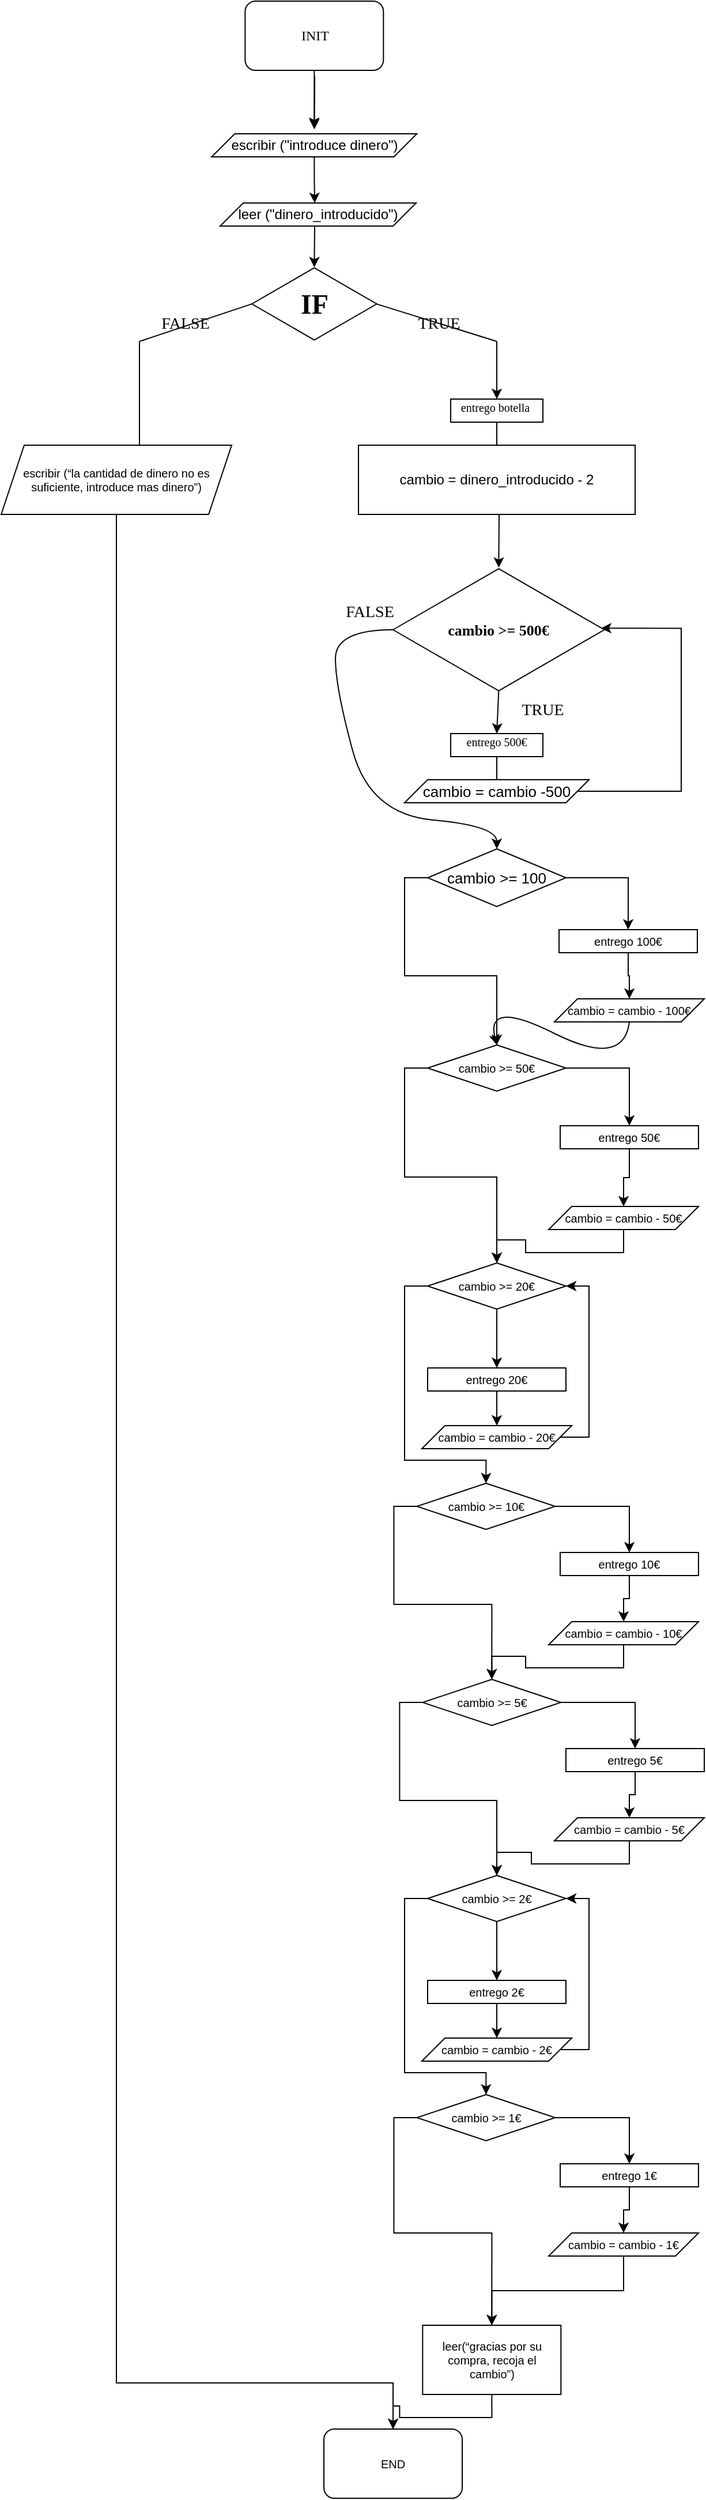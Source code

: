 <mxfile version="20.3.3" type="github">
  <diagram id="o6WNAX1b9HJJHdQuT0hi" name="Página-1">
    <mxGraphModel dx="4948" dy="2284" grid="1" gridSize="10" guides="1" tooltips="1" connect="1" arrows="1" fold="1" page="1" pageScale="1" pageWidth="827" pageHeight="1169" math="0" shadow="0">
      <root>
        <mxCell id="0" />
        <mxCell id="1" parent="0" />
        <mxCell id="IVE4Xu68-3kAGaMcvnML-36" value="" style="endArrow=classic;html=1;rounded=0;fontFamily=Comic Sans MS;fontSize=14;entryX=0.5;entryY=0.011;entryDx=0;entryDy=0;entryPerimeter=0;" parent="1" edge="1">
          <mxGeometry width="50" height="50" relative="1" as="geometry">
            <mxPoint x="381" y="125" as="sourcePoint" />
            <mxPoint x="380.665" y="171.21" as="targetPoint" />
          </mxGeometry>
        </mxCell>
        <mxCell id="IVE4Xu68-3kAGaMcvnML-25" value="" style="rounded=1;whiteSpace=wrap;html=1;strokeWidth=1;fontFamily=Comic Sans MS;fontStyle=1;labelBackgroundColor=#B266FF;gradientColor=none;" parent="1" vertex="1">
          <mxGeometry x="320.66" y="60" width="120" height="60" as="geometry" />
        </mxCell>
        <mxCell id="IVE4Xu68-3kAGaMcvnML-26" value="INIT" style="text;html=1;resizable=0;autosize=1;align=center;verticalAlign=middle;points=[];fillColor=none;strokeColor=none;rounded=0;labelBackgroundColor=none;strokeWidth=1;fontFamily=Comic Sans MS;" parent="1" vertex="1">
          <mxGeometry x="355.66" y="75" width="50" height="30" as="geometry" />
        </mxCell>
        <mxCell id="IVE4Xu68-3kAGaMcvnML-27" value="" style="endArrow=classic;html=1;rounded=0;fontFamily=Comic Sans MS;exitX=0.5;exitY=1;exitDx=0;exitDy=0;" parent="1" source="IVE4Xu68-3kAGaMcvnML-25" edge="1">
          <mxGeometry width="50" height="50" relative="1" as="geometry">
            <mxPoint x="310.66" y="140" as="sourcePoint" />
            <mxPoint x="380.66" y="170" as="targetPoint" />
          </mxGeometry>
        </mxCell>
        <mxCell id="mDKdihSyMUJzPT5FfRHo-2" style="edgeStyle=orthogonalEdgeStyle;rounded=0;orthogonalLoop=1;jettySize=auto;html=1;exitX=0.5;exitY=1;exitDx=0;exitDy=0;" edge="1" parent="1" source="mDKdihSyMUJzPT5FfRHo-1">
          <mxGeometry relative="1" as="geometry">
            <mxPoint x="381" y="235" as="targetPoint" />
          </mxGeometry>
        </mxCell>
        <mxCell id="mDKdihSyMUJzPT5FfRHo-1" value="escribir (&quot;introduce dinero&quot;)" style="shape=parallelogram;perimeter=parallelogramPerimeter;whiteSpace=wrap;html=1;fixedSize=1;" vertex="1" parent="1">
          <mxGeometry x="291.66" y="175" width="178" height="20" as="geometry" />
        </mxCell>
        <mxCell id="mDKdihSyMUJzPT5FfRHo-3" value="leer (&quot;dinero_introducido&quot;)" style="shape=parallelogram;perimeter=parallelogramPerimeter;whiteSpace=wrap;html=1;fixedSize=1;" vertex="1" parent="1">
          <mxGeometry x="299" y="235" width="170" height="20" as="geometry" />
        </mxCell>
        <mxCell id="mDKdihSyMUJzPT5FfRHo-4" value="&lt;h4 style=&quot;font-size: 24px;&quot;&gt;IF&lt;/h4&gt;" style="html=1;whiteSpace=wrap;aspect=fixed;shape=isoRectangle;labelBackgroundColor=none;strokeColor=default;strokeWidth=1;fontFamily=Comic Sans MS;gradientColor=none;" vertex="1" parent="1">
          <mxGeometry x="326.5" y="290" width="108.33" height="65" as="geometry" />
        </mxCell>
        <mxCell id="mDKdihSyMUJzPT5FfRHo-5" value="" style="endArrow=none;html=1;rounded=0;fontFamily=Comic Sans MS;fontSize=24;entryX=0.002;entryY=0.499;entryDx=0;entryDy=0;entryPerimeter=0;" edge="1" target="mDKdihSyMUJzPT5FfRHo-4" parent="1">
          <mxGeometry width="50" height="50" relative="1" as="geometry">
            <mxPoint x="229" y="355" as="sourcePoint" />
            <mxPoint x="289" y="360.0" as="targetPoint" />
          </mxGeometry>
        </mxCell>
        <mxCell id="mDKdihSyMUJzPT5FfRHo-6" value="" style="endArrow=none;html=1;rounded=0;fontFamily=Comic Sans MS;fontSize=24;" edge="1" parent="1">
          <mxGeometry width="50" height="50" relative="1" as="geometry">
            <mxPoint x="229" y="445" as="sourcePoint" />
            <mxPoint x="229" y="355" as="targetPoint" />
          </mxGeometry>
        </mxCell>
        <mxCell id="mDKdihSyMUJzPT5FfRHo-8" value="" style="endArrow=none;html=1;rounded=0;fontFamily=Comic Sans MS;fontSize=24;" edge="1" parent="1">
          <mxGeometry width="50" height="50" relative="1" as="geometry">
            <mxPoint x="539" y="425" as="sourcePoint" />
            <mxPoint x="539" y="445" as="targetPoint" />
          </mxGeometry>
        </mxCell>
        <mxCell id="mDKdihSyMUJzPT5FfRHo-9" value="&lt;font size=&quot;1&quot;&gt;entrego botella&amp;nbsp;&lt;/font&gt;" style="rounded=0;whiteSpace=wrap;html=1;labelBackgroundColor=none;strokeColor=default;strokeWidth=1;fontFamily=Comic Sans MS;fontSize=24;gradientColor=none;verticalAlign=bottom;align=center;" vertex="1" parent="1">
          <mxGeometry x="499" y="405.0" width="80" height="20" as="geometry" />
        </mxCell>
        <mxCell id="mDKdihSyMUJzPT5FfRHo-10" value="" style="endArrow=classic;html=1;rounded=0;fontFamily=Comic Sans MS;fontSize=14;entryX=0.5;entryY=0;entryDx=0;entryDy=0;" edge="1" target="mDKdihSyMUJzPT5FfRHo-9" parent="1">
          <mxGeometry width="50" height="50" relative="1" as="geometry">
            <mxPoint x="539" y="355" as="sourcePoint" />
            <mxPoint x="529" y="435.0" as="targetPoint" />
          </mxGeometry>
        </mxCell>
        <mxCell id="mDKdihSyMUJzPT5FfRHo-11" value="" style="endArrow=none;html=1;rounded=0;fontFamily=Comic Sans MS;fontSize=14;exitX=0.999;exitY=0.501;exitDx=0;exitDy=0;exitPerimeter=0;" edge="1" source="mDKdihSyMUJzPT5FfRHo-4" parent="1">
          <mxGeometry width="50" height="50" relative="1" as="geometry">
            <mxPoint x="479" y="485.0" as="sourcePoint" />
            <mxPoint x="539" y="355" as="targetPoint" />
          </mxGeometry>
        </mxCell>
        <mxCell id="mDKdihSyMUJzPT5FfRHo-12" value="" style="endArrow=classic;html=1;rounded=0;fontFamily=Comic Sans MS;fontSize=14;entryX=0.5;entryY=0.011;entryDx=0;entryDy=0;entryPerimeter=0;" edge="1" target="mDKdihSyMUJzPT5FfRHo-4" parent="1">
          <mxGeometry width="50" height="50" relative="1" as="geometry">
            <mxPoint x="381" y="255" as="sourcePoint" />
            <mxPoint x="369" y="425.0" as="targetPoint" />
          </mxGeometry>
        </mxCell>
        <mxCell id="mDKdihSyMUJzPT5FfRHo-14" value="FALSE" style="text;html=1;strokeColor=none;fillColor=none;align=center;verticalAlign=middle;whiteSpace=wrap;rounded=0;labelBackgroundColor=none;strokeWidth=1;fontFamily=Comic Sans MS;fontSize=14;" vertex="1" parent="1">
          <mxGeometry x="239" y="325.0" width="60" height="30" as="geometry" />
        </mxCell>
        <mxCell id="mDKdihSyMUJzPT5FfRHo-15" value="TRUE" style="text;html=1;strokeColor=none;fillColor=none;align=center;verticalAlign=middle;whiteSpace=wrap;rounded=0;labelBackgroundColor=none;strokeWidth=1;fontFamily=Comic Sans MS;fontSize=14;" vertex="1" parent="1">
          <mxGeometry x="459" y="325.0" width="60" height="30" as="geometry" />
        </mxCell>
        <mxCell id="mDKdihSyMUJzPT5FfRHo-16" value="cambio = dinero_introducido - 2" style="rounded=0;whiteSpace=wrap;html=1;" vertex="1" parent="1">
          <mxGeometry x="419" y="445" width="240" height="60" as="geometry" />
        </mxCell>
        <mxCell id="mDKdihSyMUJzPT5FfRHo-18" value="&lt;h4 style=&quot;font-size: 13px;&quot;&gt;cambio &amp;gt;= 500€&lt;/h4&gt;" style="html=1;whiteSpace=wrap;aspect=fixed;shape=isoRectangle;labelBackgroundColor=none;strokeColor=default;strokeWidth=1;fontFamily=Comic Sans MS;gradientColor=none;" vertex="1" parent="1">
          <mxGeometry x="449" y="550.0" width="183.33" height="110" as="geometry" />
        </mxCell>
        <mxCell id="mDKdihSyMUJzPT5FfRHo-22" value="" style="endArrow=none;html=1;rounded=0;fontFamily=Comic Sans MS;fontSize=24;" edge="1" parent="1">
          <mxGeometry width="50" height="50" relative="1" as="geometry">
            <mxPoint x="539" y="715" as="sourcePoint" />
            <mxPoint x="539" y="735" as="targetPoint" />
          </mxGeometry>
        </mxCell>
        <mxCell id="mDKdihSyMUJzPT5FfRHo-23" value="&lt;font size=&quot;1&quot;&gt;entrego 500€&lt;/font&gt;" style="rounded=0;whiteSpace=wrap;html=1;labelBackgroundColor=none;strokeColor=default;strokeWidth=1;fontFamily=Comic Sans MS;fontSize=24;gradientColor=none;verticalAlign=bottom;align=center;" vertex="1" parent="1">
          <mxGeometry x="499" y="695.0" width="80" height="20" as="geometry" />
        </mxCell>
        <mxCell id="mDKdihSyMUJzPT5FfRHo-26" value="" style="endArrow=classic;html=1;rounded=0;fontFamily=Comic Sans MS;fontSize=14;entryX=0.5;entryY=0.011;entryDx=0;entryDy=0;entryPerimeter=0;" edge="1" target="mDKdihSyMUJzPT5FfRHo-18" parent="1">
          <mxGeometry width="50" height="50" relative="1" as="geometry">
            <mxPoint x="541" y="505" as="sourcePoint" />
            <mxPoint x="529" y="675.0" as="targetPoint" />
          </mxGeometry>
        </mxCell>
        <mxCell id="mDKdihSyMUJzPT5FfRHo-28" value="FALSE" style="text;html=1;strokeColor=none;fillColor=none;align=center;verticalAlign=middle;whiteSpace=wrap;rounded=0;labelBackgroundColor=none;strokeWidth=1;fontFamily=Comic Sans MS;fontSize=14;" vertex="1" parent="1">
          <mxGeometry x="399" y="575.0" width="60" height="30" as="geometry" />
        </mxCell>
        <mxCell id="mDKdihSyMUJzPT5FfRHo-29" value="TRUE" style="text;html=1;strokeColor=none;fillColor=none;align=center;verticalAlign=middle;whiteSpace=wrap;rounded=0;labelBackgroundColor=none;strokeWidth=1;fontFamily=Comic Sans MS;fontSize=14;" vertex="1" parent="1">
          <mxGeometry x="549" y="660.0" width="60" height="30" as="geometry" />
        </mxCell>
        <mxCell id="mDKdihSyMUJzPT5FfRHo-30" value="" style="endArrow=classic;html=1;rounded=0;fontSize=13;exitX=0.5;exitY=0.979;exitDx=0;exitDy=0;exitPerimeter=0;entryX=0.5;entryY=0;entryDx=0;entryDy=0;" edge="1" parent="1" source="mDKdihSyMUJzPT5FfRHo-18" target="mDKdihSyMUJzPT5FfRHo-23">
          <mxGeometry width="50" height="50" relative="1" as="geometry">
            <mxPoint x="409" y="695" as="sourcePoint" />
            <mxPoint x="459" y="645" as="targetPoint" />
          </mxGeometry>
        </mxCell>
        <mxCell id="mDKdihSyMUJzPT5FfRHo-32" style="edgeStyle=orthogonalEdgeStyle;rounded=0;orthogonalLoop=1;jettySize=auto;html=1;exitX=1;exitY=0.5;exitDx=0;exitDy=0;entryX=0.984;entryY=0.488;entryDx=0;entryDy=0;entryPerimeter=0;fontSize=13;" edge="1" parent="1" source="mDKdihSyMUJzPT5FfRHo-31" target="mDKdihSyMUJzPT5FfRHo-18">
          <mxGeometry relative="1" as="geometry">
            <Array as="points">
              <mxPoint x="699" y="745" />
              <mxPoint x="699" y="604" />
            </Array>
          </mxGeometry>
        </mxCell>
        <mxCell id="mDKdihSyMUJzPT5FfRHo-31" value="cambio = cambio -500" style="shape=parallelogram;perimeter=parallelogramPerimeter;whiteSpace=wrap;html=1;fixedSize=1;fontSize=13;" vertex="1" parent="1">
          <mxGeometry x="459" y="735" width="160" height="20" as="geometry" />
        </mxCell>
        <mxCell id="mDKdihSyMUJzPT5FfRHo-33" value="" style="curved=1;endArrow=classic;html=1;rounded=0;fontSize=13;exitX=0;exitY=0.5;exitDx=0;exitDy=0;exitPerimeter=0;" edge="1" parent="1" source="mDKdihSyMUJzPT5FfRHo-18">
          <mxGeometry width="50" height="50" relative="1" as="geometry">
            <mxPoint x="419" y="625" as="sourcePoint" />
            <mxPoint x="539" y="795" as="targetPoint" />
            <Array as="points">
              <mxPoint x="399" y="605" />
              <mxPoint x="399" y="655" />
              <mxPoint x="429" y="765" />
              <mxPoint x="539" y="775" />
            </Array>
          </mxGeometry>
        </mxCell>
        <mxCell id="mDKdihSyMUJzPT5FfRHo-36" style="edgeStyle=orthogonalEdgeStyle;rounded=0;orthogonalLoop=1;jettySize=auto;html=1;exitX=1;exitY=0.5;exitDx=0;exitDy=0;entryX=0.5;entryY=0;entryDx=0;entryDy=0;fontSize=10;" edge="1" parent="1" source="mDKdihSyMUJzPT5FfRHo-34" target="mDKdihSyMUJzPT5FfRHo-35">
          <mxGeometry relative="1" as="geometry" />
        </mxCell>
        <mxCell id="mDKdihSyMUJzPT5FfRHo-42" style="edgeStyle=orthogonalEdgeStyle;rounded=0;orthogonalLoop=1;jettySize=auto;html=1;exitX=0;exitY=0.5;exitDx=0;exitDy=0;entryX=0.5;entryY=0;entryDx=0;entryDy=0;fontSize=10;" edge="1" parent="1" source="mDKdihSyMUJzPT5FfRHo-34" target="mDKdihSyMUJzPT5FfRHo-40">
          <mxGeometry relative="1" as="geometry" />
        </mxCell>
        <mxCell id="mDKdihSyMUJzPT5FfRHo-34" value="cambio &amp;gt;= 100" style="rhombus;whiteSpace=wrap;html=1;fontSize=13;" vertex="1" parent="1">
          <mxGeometry x="479" y="795" width="120" height="50" as="geometry" />
        </mxCell>
        <mxCell id="mDKdihSyMUJzPT5FfRHo-38" style="edgeStyle=orthogonalEdgeStyle;rounded=0;orthogonalLoop=1;jettySize=auto;html=1;exitX=0.5;exitY=1;exitDx=0;exitDy=0;entryX=0.5;entryY=0;entryDx=0;entryDy=0;fontSize=10;" edge="1" parent="1" source="mDKdihSyMUJzPT5FfRHo-35" target="mDKdihSyMUJzPT5FfRHo-37">
          <mxGeometry relative="1" as="geometry" />
        </mxCell>
        <mxCell id="mDKdihSyMUJzPT5FfRHo-35" value="entrego 100€" style="rounded=0;whiteSpace=wrap;html=1;fontSize=10;" vertex="1" parent="1">
          <mxGeometry x="593" y="865" width="120" height="20" as="geometry" />
        </mxCell>
        <mxCell id="mDKdihSyMUJzPT5FfRHo-37" value="cambio = cambio - 100€" style="shape=parallelogram;perimeter=parallelogramPerimeter;whiteSpace=wrap;html=1;fixedSize=1;fontSize=10;" vertex="1" parent="1">
          <mxGeometry x="589" y="925" width="130" height="20" as="geometry" />
        </mxCell>
        <mxCell id="mDKdihSyMUJzPT5FfRHo-45" style="edgeStyle=orthogonalEdgeStyle;rounded=0;orthogonalLoop=1;jettySize=auto;html=1;exitX=1;exitY=0.5;exitDx=0;exitDy=0;entryX=0.5;entryY=0;entryDx=0;entryDy=0;fontSize=10;" edge="1" parent="1" source="mDKdihSyMUJzPT5FfRHo-40" target="mDKdihSyMUJzPT5FfRHo-44">
          <mxGeometry relative="1" as="geometry" />
        </mxCell>
        <mxCell id="mDKdihSyMUJzPT5FfRHo-56" style="edgeStyle=orthogonalEdgeStyle;rounded=0;orthogonalLoop=1;jettySize=auto;html=1;exitX=0;exitY=0.5;exitDx=0;exitDy=0;entryX=0.5;entryY=0;entryDx=0;entryDy=0;fontSize=10;" edge="1" parent="1" source="mDKdihSyMUJzPT5FfRHo-40" target="mDKdihSyMUJzPT5FfRHo-48">
          <mxGeometry relative="1" as="geometry" />
        </mxCell>
        <mxCell id="mDKdihSyMUJzPT5FfRHo-40" value="cambio &amp;gt;= 50€" style="rhombus;whiteSpace=wrap;html=1;fontSize=10;" vertex="1" parent="1">
          <mxGeometry x="479" y="965" width="120" height="40" as="geometry" />
        </mxCell>
        <mxCell id="mDKdihSyMUJzPT5FfRHo-41" value="" style="curved=1;endArrow=classic;html=1;rounded=0;fontSize=10;exitX=0.5;exitY=1;exitDx=0;exitDy=0;entryX=0.5;entryY=0;entryDx=0;entryDy=0;" edge="1" parent="1" source="mDKdihSyMUJzPT5FfRHo-37" target="mDKdihSyMUJzPT5FfRHo-40">
          <mxGeometry width="50" height="50" relative="1" as="geometry">
            <mxPoint x="669" y="1035" as="sourcePoint" />
            <mxPoint x="719" y="985" as="targetPoint" />
            <Array as="points">
              <mxPoint x="649" y="985" />
              <mxPoint x="529" y="925" />
            </Array>
          </mxGeometry>
        </mxCell>
        <mxCell id="mDKdihSyMUJzPT5FfRHo-47" value="" style="edgeStyle=orthogonalEdgeStyle;rounded=0;orthogonalLoop=1;jettySize=auto;html=1;fontSize=10;" edge="1" parent="1" source="mDKdihSyMUJzPT5FfRHo-44" target="mDKdihSyMUJzPT5FfRHo-46">
          <mxGeometry relative="1" as="geometry" />
        </mxCell>
        <mxCell id="mDKdihSyMUJzPT5FfRHo-44" value="entrego 50€" style="rounded=0;whiteSpace=wrap;html=1;fontSize=10;" vertex="1" parent="1">
          <mxGeometry x="594" y="1035" width="120" height="20" as="geometry" />
        </mxCell>
        <mxCell id="mDKdihSyMUJzPT5FfRHo-55" style="edgeStyle=orthogonalEdgeStyle;rounded=0;orthogonalLoop=1;jettySize=auto;html=1;exitX=0.5;exitY=1;exitDx=0;exitDy=0;entryX=0.5;entryY=0;entryDx=0;entryDy=0;fontSize=10;" edge="1" parent="1" source="mDKdihSyMUJzPT5FfRHo-46" target="mDKdihSyMUJzPT5FfRHo-48">
          <mxGeometry relative="1" as="geometry" />
        </mxCell>
        <mxCell id="mDKdihSyMUJzPT5FfRHo-46" value="cambio = cambio - 50€" style="shape=parallelogram;perimeter=parallelogramPerimeter;whiteSpace=wrap;html=1;fixedSize=1;fontSize=10;" vertex="1" parent="1">
          <mxGeometry x="584" y="1105" width="130" height="20" as="geometry" />
        </mxCell>
        <mxCell id="mDKdihSyMUJzPT5FfRHo-50" value="" style="edgeStyle=orthogonalEdgeStyle;rounded=0;orthogonalLoop=1;jettySize=auto;html=1;fontSize=10;" edge="1" parent="1" source="mDKdihSyMUJzPT5FfRHo-48" target="mDKdihSyMUJzPT5FfRHo-49">
          <mxGeometry relative="1" as="geometry" />
        </mxCell>
        <mxCell id="mDKdihSyMUJzPT5FfRHo-58" style="edgeStyle=orthogonalEdgeStyle;rounded=0;orthogonalLoop=1;jettySize=auto;html=1;exitX=0;exitY=0.5;exitDx=0;exitDy=0;entryX=0.5;entryY=0;entryDx=0;entryDy=0;fontSize=10;" edge="1" parent="1" source="mDKdihSyMUJzPT5FfRHo-48" target="mDKdihSyMUJzPT5FfRHo-57">
          <mxGeometry relative="1" as="geometry">
            <Array as="points">
              <mxPoint x="459" y="1174" />
              <mxPoint x="459" y="1325" />
              <mxPoint x="529" y="1325" />
            </Array>
          </mxGeometry>
        </mxCell>
        <mxCell id="mDKdihSyMUJzPT5FfRHo-48" value="cambio &amp;gt;= 20€" style="rhombus;whiteSpace=wrap;html=1;fontSize=10;" vertex="1" parent="1">
          <mxGeometry x="479" y="1154" width="120" height="40" as="geometry" />
        </mxCell>
        <mxCell id="mDKdihSyMUJzPT5FfRHo-53" value="" style="edgeStyle=orthogonalEdgeStyle;rounded=0;orthogonalLoop=1;jettySize=auto;html=1;fontSize=10;" edge="1" parent="1" source="mDKdihSyMUJzPT5FfRHo-49" target="mDKdihSyMUJzPT5FfRHo-52">
          <mxGeometry relative="1" as="geometry" />
        </mxCell>
        <mxCell id="mDKdihSyMUJzPT5FfRHo-49" value="entrego 20€" style="rounded=0;whiteSpace=wrap;html=1;fontSize=10;" vertex="1" parent="1">
          <mxGeometry x="479" y="1245" width="120" height="20" as="geometry" />
        </mxCell>
        <mxCell id="mDKdihSyMUJzPT5FfRHo-54" style="edgeStyle=orthogonalEdgeStyle;rounded=0;orthogonalLoop=1;jettySize=auto;html=1;exitX=1;exitY=0.5;exitDx=0;exitDy=0;entryX=1;entryY=0.5;entryDx=0;entryDy=0;fontSize=10;" edge="1" parent="1" source="mDKdihSyMUJzPT5FfRHo-52" target="mDKdihSyMUJzPT5FfRHo-48">
          <mxGeometry relative="1" as="geometry">
            <Array as="points">
              <mxPoint x="619" y="1305" />
              <mxPoint x="619" y="1174" />
            </Array>
          </mxGeometry>
        </mxCell>
        <mxCell id="mDKdihSyMUJzPT5FfRHo-52" value="cambio = cambio - 20€" style="shape=parallelogram;perimeter=parallelogramPerimeter;whiteSpace=wrap;html=1;fixedSize=1;fontSize=10;" vertex="1" parent="1">
          <mxGeometry x="474" y="1295" width="130" height="20" as="geometry" />
        </mxCell>
        <mxCell id="mDKdihSyMUJzPT5FfRHo-60" style="edgeStyle=orthogonalEdgeStyle;rounded=0;orthogonalLoop=1;jettySize=auto;html=1;exitX=1;exitY=0.5;exitDx=0;exitDy=0;fontSize=10;" edge="1" parent="1" source="mDKdihSyMUJzPT5FfRHo-57" target="mDKdihSyMUJzPT5FfRHo-59">
          <mxGeometry relative="1" as="geometry" />
        </mxCell>
        <mxCell id="mDKdihSyMUJzPT5FfRHo-66" style="edgeStyle=orthogonalEdgeStyle;rounded=0;orthogonalLoop=1;jettySize=auto;html=1;exitX=0;exitY=0.5;exitDx=0;exitDy=0;entryX=0.5;entryY=0;entryDx=0;entryDy=0;fontSize=10;" edge="1" parent="1" source="mDKdihSyMUJzPT5FfRHo-57" target="mDKdihSyMUJzPT5FfRHo-69">
          <mxGeometry relative="1" as="geometry">
            <mxPoint x="533" y="1515.0" as="targetPoint" />
          </mxGeometry>
        </mxCell>
        <mxCell id="mDKdihSyMUJzPT5FfRHo-57" value="cambio &amp;gt;= 10€" style="rhombus;whiteSpace=wrap;html=1;fontSize=10;" vertex="1" parent="1">
          <mxGeometry x="469.66" y="1345" width="120" height="40" as="geometry" />
        </mxCell>
        <mxCell id="mDKdihSyMUJzPT5FfRHo-62" value="" style="edgeStyle=orthogonalEdgeStyle;rounded=0;orthogonalLoop=1;jettySize=auto;html=1;fontSize=10;" edge="1" parent="1" source="mDKdihSyMUJzPT5FfRHo-59" target="mDKdihSyMUJzPT5FfRHo-61">
          <mxGeometry relative="1" as="geometry" />
        </mxCell>
        <mxCell id="mDKdihSyMUJzPT5FfRHo-59" value="entrego 10€" style="rounded=0;whiteSpace=wrap;html=1;fontSize=10;" vertex="1" parent="1">
          <mxGeometry x="594" y="1405" width="120" height="20" as="geometry" />
        </mxCell>
        <mxCell id="mDKdihSyMUJzPT5FfRHo-65" style="edgeStyle=orthogonalEdgeStyle;rounded=0;orthogonalLoop=1;jettySize=auto;html=1;exitX=0.5;exitY=1;exitDx=0;exitDy=0;entryX=0.5;entryY=0;entryDx=0;entryDy=0;fontSize=10;" edge="1" parent="1" source="mDKdihSyMUJzPT5FfRHo-61" target="mDKdihSyMUJzPT5FfRHo-69">
          <mxGeometry relative="1" as="geometry">
            <mxPoint x="533" y="1515.0" as="targetPoint" />
          </mxGeometry>
        </mxCell>
        <mxCell id="mDKdihSyMUJzPT5FfRHo-61" value="cambio = cambio - 10€" style="shape=parallelogram;perimeter=parallelogramPerimeter;whiteSpace=wrap;html=1;fixedSize=1;fontSize=10;" vertex="1" parent="1">
          <mxGeometry x="584" y="1465" width="130" height="20" as="geometry" />
        </mxCell>
        <mxCell id="mDKdihSyMUJzPT5FfRHo-67" style="edgeStyle=orthogonalEdgeStyle;rounded=0;orthogonalLoop=1;jettySize=auto;html=1;exitX=1;exitY=0.5;exitDx=0;exitDy=0;fontSize=10;" edge="1" parent="1" source="mDKdihSyMUJzPT5FfRHo-69" target="mDKdihSyMUJzPT5FfRHo-71">
          <mxGeometry relative="1" as="geometry" />
        </mxCell>
        <mxCell id="mDKdihSyMUJzPT5FfRHo-68" style="edgeStyle=orthogonalEdgeStyle;rounded=0;orthogonalLoop=1;jettySize=auto;html=1;exitX=0;exitY=0.5;exitDx=0;exitDy=0;entryX=0.5;entryY=0;entryDx=0;entryDy=0;fontSize=10;" edge="1" parent="1" source="mDKdihSyMUJzPT5FfRHo-69" target="mDKdihSyMUJzPT5FfRHo-77">
          <mxGeometry relative="1" as="geometry">
            <mxPoint x="538" y="1685.0" as="targetPoint" />
          </mxGeometry>
        </mxCell>
        <mxCell id="mDKdihSyMUJzPT5FfRHo-69" value="cambio &amp;gt;= 5€" style="rhombus;whiteSpace=wrap;html=1;fontSize=10;" vertex="1" parent="1">
          <mxGeometry x="474.66" y="1515" width="120" height="40" as="geometry" />
        </mxCell>
        <mxCell id="mDKdihSyMUJzPT5FfRHo-70" value="" style="edgeStyle=orthogonalEdgeStyle;rounded=0;orthogonalLoop=1;jettySize=auto;html=1;fontSize=10;" edge="1" parent="1" source="mDKdihSyMUJzPT5FfRHo-71" target="mDKdihSyMUJzPT5FfRHo-73">
          <mxGeometry relative="1" as="geometry" />
        </mxCell>
        <mxCell id="mDKdihSyMUJzPT5FfRHo-71" value="entrego 5€" style="rounded=0;whiteSpace=wrap;html=1;fontSize=10;" vertex="1" parent="1">
          <mxGeometry x="599" y="1575" width="120" height="20" as="geometry" />
        </mxCell>
        <mxCell id="mDKdihSyMUJzPT5FfRHo-72" style="edgeStyle=orthogonalEdgeStyle;rounded=0;orthogonalLoop=1;jettySize=auto;html=1;exitX=0.5;exitY=1;exitDx=0;exitDy=0;entryX=0.5;entryY=0;entryDx=0;entryDy=0;fontSize=10;" edge="1" parent="1" source="mDKdihSyMUJzPT5FfRHo-73" target="mDKdihSyMUJzPT5FfRHo-77">
          <mxGeometry relative="1" as="geometry">
            <mxPoint x="538" y="1685.0" as="targetPoint" />
          </mxGeometry>
        </mxCell>
        <mxCell id="mDKdihSyMUJzPT5FfRHo-73" value="cambio = cambio - 5€" style="shape=parallelogram;perimeter=parallelogramPerimeter;whiteSpace=wrap;html=1;fixedSize=1;fontSize=10;" vertex="1" parent="1">
          <mxGeometry x="589" y="1635" width="130" height="20" as="geometry" />
        </mxCell>
        <mxCell id="mDKdihSyMUJzPT5FfRHo-75" value="" style="edgeStyle=orthogonalEdgeStyle;rounded=0;orthogonalLoop=1;jettySize=auto;html=1;fontSize=10;" edge="1" parent="1" source="mDKdihSyMUJzPT5FfRHo-77" target="mDKdihSyMUJzPT5FfRHo-79">
          <mxGeometry relative="1" as="geometry" />
        </mxCell>
        <mxCell id="mDKdihSyMUJzPT5FfRHo-76" style="edgeStyle=orthogonalEdgeStyle;rounded=0;orthogonalLoop=1;jettySize=auto;html=1;exitX=0;exitY=0.5;exitDx=0;exitDy=0;entryX=0.5;entryY=0;entryDx=0;entryDy=0;fontSize=10;" edge="1" parent="1" source="mDKdihSyMUJzPT5FfRHo-77" target="mDKdihSyMUJzPT5FfRHo-84">
          <mxGeometry relative="1" as="geometry">
            <mxPoint x="529.66" y="1876.0" as="targetPoint" />
            <Array as="points">
              <mxPoint x="459" y="1705" />
              <mxPoint x="459" y="1856" />
              <mxPoint x="530" y="1856" />
            </Array>
          </mxGeometry>
        </mxCell>
        <mxCell id="mDKdihSyMUJzPT5FfRHo-77" value="cambio &amp;gt;= 2€" style="rhombus;whiteSpace=wrap;html=1;fontSize=10;" vertex="1" parent="1">
          <mxGeometry x="479" y="1685" width="120" height="40" as="geometry" />
        </mxCell>
        <mxCell id="mDKdihSyMUJzPT5FfRHo-78" value="" style="edgeStyle=orthogonalEdgeStyle;rounded=0;orthogonalLoop=1;jettySize=auto;html=1;fontSize=10;" edge="1" parent="1" source="mDKdihSyMUJzPT5FfRHo-79" target="mDKdihSyMUJzPT5FfRHo-81">
          <mxGeometry relative="1" as="geometry" />
        </mxCell>
        <mxCell id="mDKdihSyMUJzPT5FfRHo-79" value="entrego 2€" style="rounded=0;whiteSpace=wrap;html=1;fontSize=10;" vertex="1" parent="1">
          <mxGeometry x="479" y="1776" width="120" height="20" as="geometry" />
        </mxCell>
        <mxCell id="mDKdihSyMUJzPT5FfRHo-80" style="edgeStyle=orthogonalEdgeStyle;rounded=0;orthogonalLoop=1;jettySize=auto;html=1;exitX=1;exitY=0.5;exitDx=0;exitDy=0;entryX=1;entryY=0.5;entryDx=0;entryDy=0;fontSize=10;" edge="1" parent="1" source="mDKdihSyMUJzPT5FfRHo-81" target="mDKdihSyMUJzPT5FfRHo-77">
          <mxGeometry relative="1" as="geometry">
            <Array as="points">
              <mxPoint x="619" y="1836" />
              <mxPoint x="619" y="1705" />
            </Array>
          </mxGeometry>
        </mxCell>
        <mxCell id="mDKdihSyMUJzPT5FfRHo-81" value="cambio = cambio - 2€" style="shape=parallelogram;perimeter=parallelogramPerimeter;whiteSpace=wrap;html=1;fixedSize=1;fontSize=10;" vertex="1" parent="1">
          <mxGeometry x="474" y="1826" width="130" height="20" as="geometry" />
        </mxCell>
        <mxCell id="mDKdihSyMUJzPT5FfRHo-82" style="edgeStyle=orthogonalEdgeStyle;rounded=0;orthogonalLoop=1;jettySize=auto;html=1;exitX=1;exitY=0.5;exitDx=0;exitDy=0;fontSize=10;" edge="1" parent="1" source="mDKdihSyMUJzPT5FfRHo-84" target="mDKdihSyMUJzPT5FfRHo-86">
          <mxGeometry relative="1" as="geometry" />
        </mxCell>
        <mxCell id="mDKdihSyMUJzPT5FfRHo-83" style="edgeStyle=orthogonalEdgeStyle;rounded=0;orthogonalLoop=1;jettySize=auto;html=1;exitX=0;exitY=0.5;exitDx=0;exitDy=0;entryX=0.5;entryY=0;entryDx=0;entryDy=0;fontSize=10;" edge="1" parent="1" source="mDKdihSyMUJzPT5FfRHo-84" target="mDKdihSyMUJzPT5FfRHo-90">
          <mxGeometry relative="1" as="geometry">
            <mxPoint x="534" y="2045" as="targetPoint" />
          </mxGeometry>
        </mxCell>
        <mxCell id="mDKdihSyMUJzPT5FfRHo-84" value="cambio &amp;gt;= 1€" style="rhombus;whiteSpace=wrap;html=1;fontSize=10;" vertex="1" parent="1">
          <mxGeometry x="469.66" y="1875" width="120" height="40" as="geometry" />
        </mxCell>
        <mxCell id="mDKdihSyMUJzPT5FfRHo-85" value="" style="edgeStyle=orthogonalEdgeStyle;rounded=0;orthogonalLoop=1;jettySize=auto;html=1;fontSize=10;" edge="1" parent="1" source="mDKdihSyMUJzPT5FfRHo-86" target="mDKdihSyMUJzPT5FfRHo-88">
          <mxGeometry relative="1" as="geometry" />
        </mxCell>
        <mxCell id="mDKdihSyMUJzPT5FfRHo-86" value="entrego 1€" style="rounded=0;whiteSpace=wrap;html=1;fontSize=10;" vertex="1" parent="1">
          <mxGeometry x="594" y="1935" width="120" height="20" as="geometry" />
        </mxCell>
        <mxCell id="mDKdihSyMUJzPT5FfRHo-87" style="edgeStyle=orthogonalEdgeStyle;rounded=0;orthogonalLoop=1;jettySize=auto;html=1;exitX=0.5;exitY=1;exitDx=0;exitDy=0;entryX=0.5;entryY=0;entryDx=0;entryDy=0;fontSize=10;" edge="1" parent="1" source="mDKdihSyMUJzPT5FfRHo-88" target="mDKdihSyMUJzPT5FfRHo-90">
          <mxGeometry relative="1" as="geometry">
            <mxPoint x="534" y="2045" as="targetPoint" />
          </mxGeometry>
        </mxCell>
        <mxCell id="mDKdihSyMUJzPT5FfRHo-88" value="cambio = cambio - 1€" style="shape=parallelogram;perimeter=parallelogramPerimeter;whiteSpace=wrap;html=1;fixedSize=1;fontSize=10;" vertex="1" parent="1">
          <mxGeometry x="584" y="1995" width="130" height="20" as="geometry" />
        </mxCell>
        <mxCell id="mDKdihSyMUJzPT5FfRHo-94" style="edgeStyle=orthogonalEdgeStyle;rounded=0;orthogonalLoop=1;jettySize=auto;html=1;exitX=0.5;exitY=1;exitDx=0;exitDy=0;entryX=0.5;entryY=0;entryDx=0;entryDy=0;fontSize=10;" edge="1" parent="1" source="mDKdihSyMUJzPT5FfRHo-89" target="mDKdihSyMUJzPT5FfRHo-92">
          <mxGeometry relative="1" as="geometry">
            <Array as="points">
              <mxPoint x="209" y="2125" />
              <mxPoint x="449" y="2125" />
            </Array>
          </mxGeometry>
        </mxCell>
        <mxCell id="mDKdihSyMUJzPT5FfRHo-89" value="escribir (“la cantidad de dinero no es suficiente, introduce mas dinero”)" style="shape=parallelogram;perimeter=parallelogramPerimeter;whiteSpace=wrap;html=1;fixedSize=1;fontSize=10;" vertex="1" parent="1">
          <mxGeometry x="109" y="445" width="200" height="60" as="geometry" />
        </mxCell>
        <mxCell id="mDKdihSyMUJzPT5FfRHo-93" style="edgeStyle=orthogonalEdgeStyle;rounded=0;orthogonalLoop=1;jettySize=auto;html=1;exitX=0.5;exitY=1;exitDx=0;exitDy=0;entryX=0.5;entryY=0;entryDx=0;entryDy=0;fontSize=10;" edge="1" parent="1" source="mDKdihSyMUJzPT5FfRHo-90" target="mDKdihSyMUJzPT5FfRHo-92">
          <mxGeometry relative="1" as="geometry" />
        </mxCell>
        <mxCell id="mDKdihSyMUJzPT5FfRHo-90" value="&lt;div&gt;leer(“gracias por su compra, recoja el cambio”)&lt;/div&gt;" style="rounded=0;whiteSpace=wrap;html=1;fontSize=10;" vertex="1" parent="1">
          <mxGeometry x="474.66" y="2075" width="120" height="60" as="geometry" />
        </mxCell>
        <mxCell id="mDKdihSyMUJzPT5FfRHo-92" value="END" style="rounded=1;whiteSpace=wrap;html=1;fontSize=10;" vertex="1" parent="1">
          <mxGeometry x="389" y="2165" width="120" height="60" as="geometry" />
        </mxCell>
      </root>
    </mxGraphModel>
  </diagram>
</mxfile>
